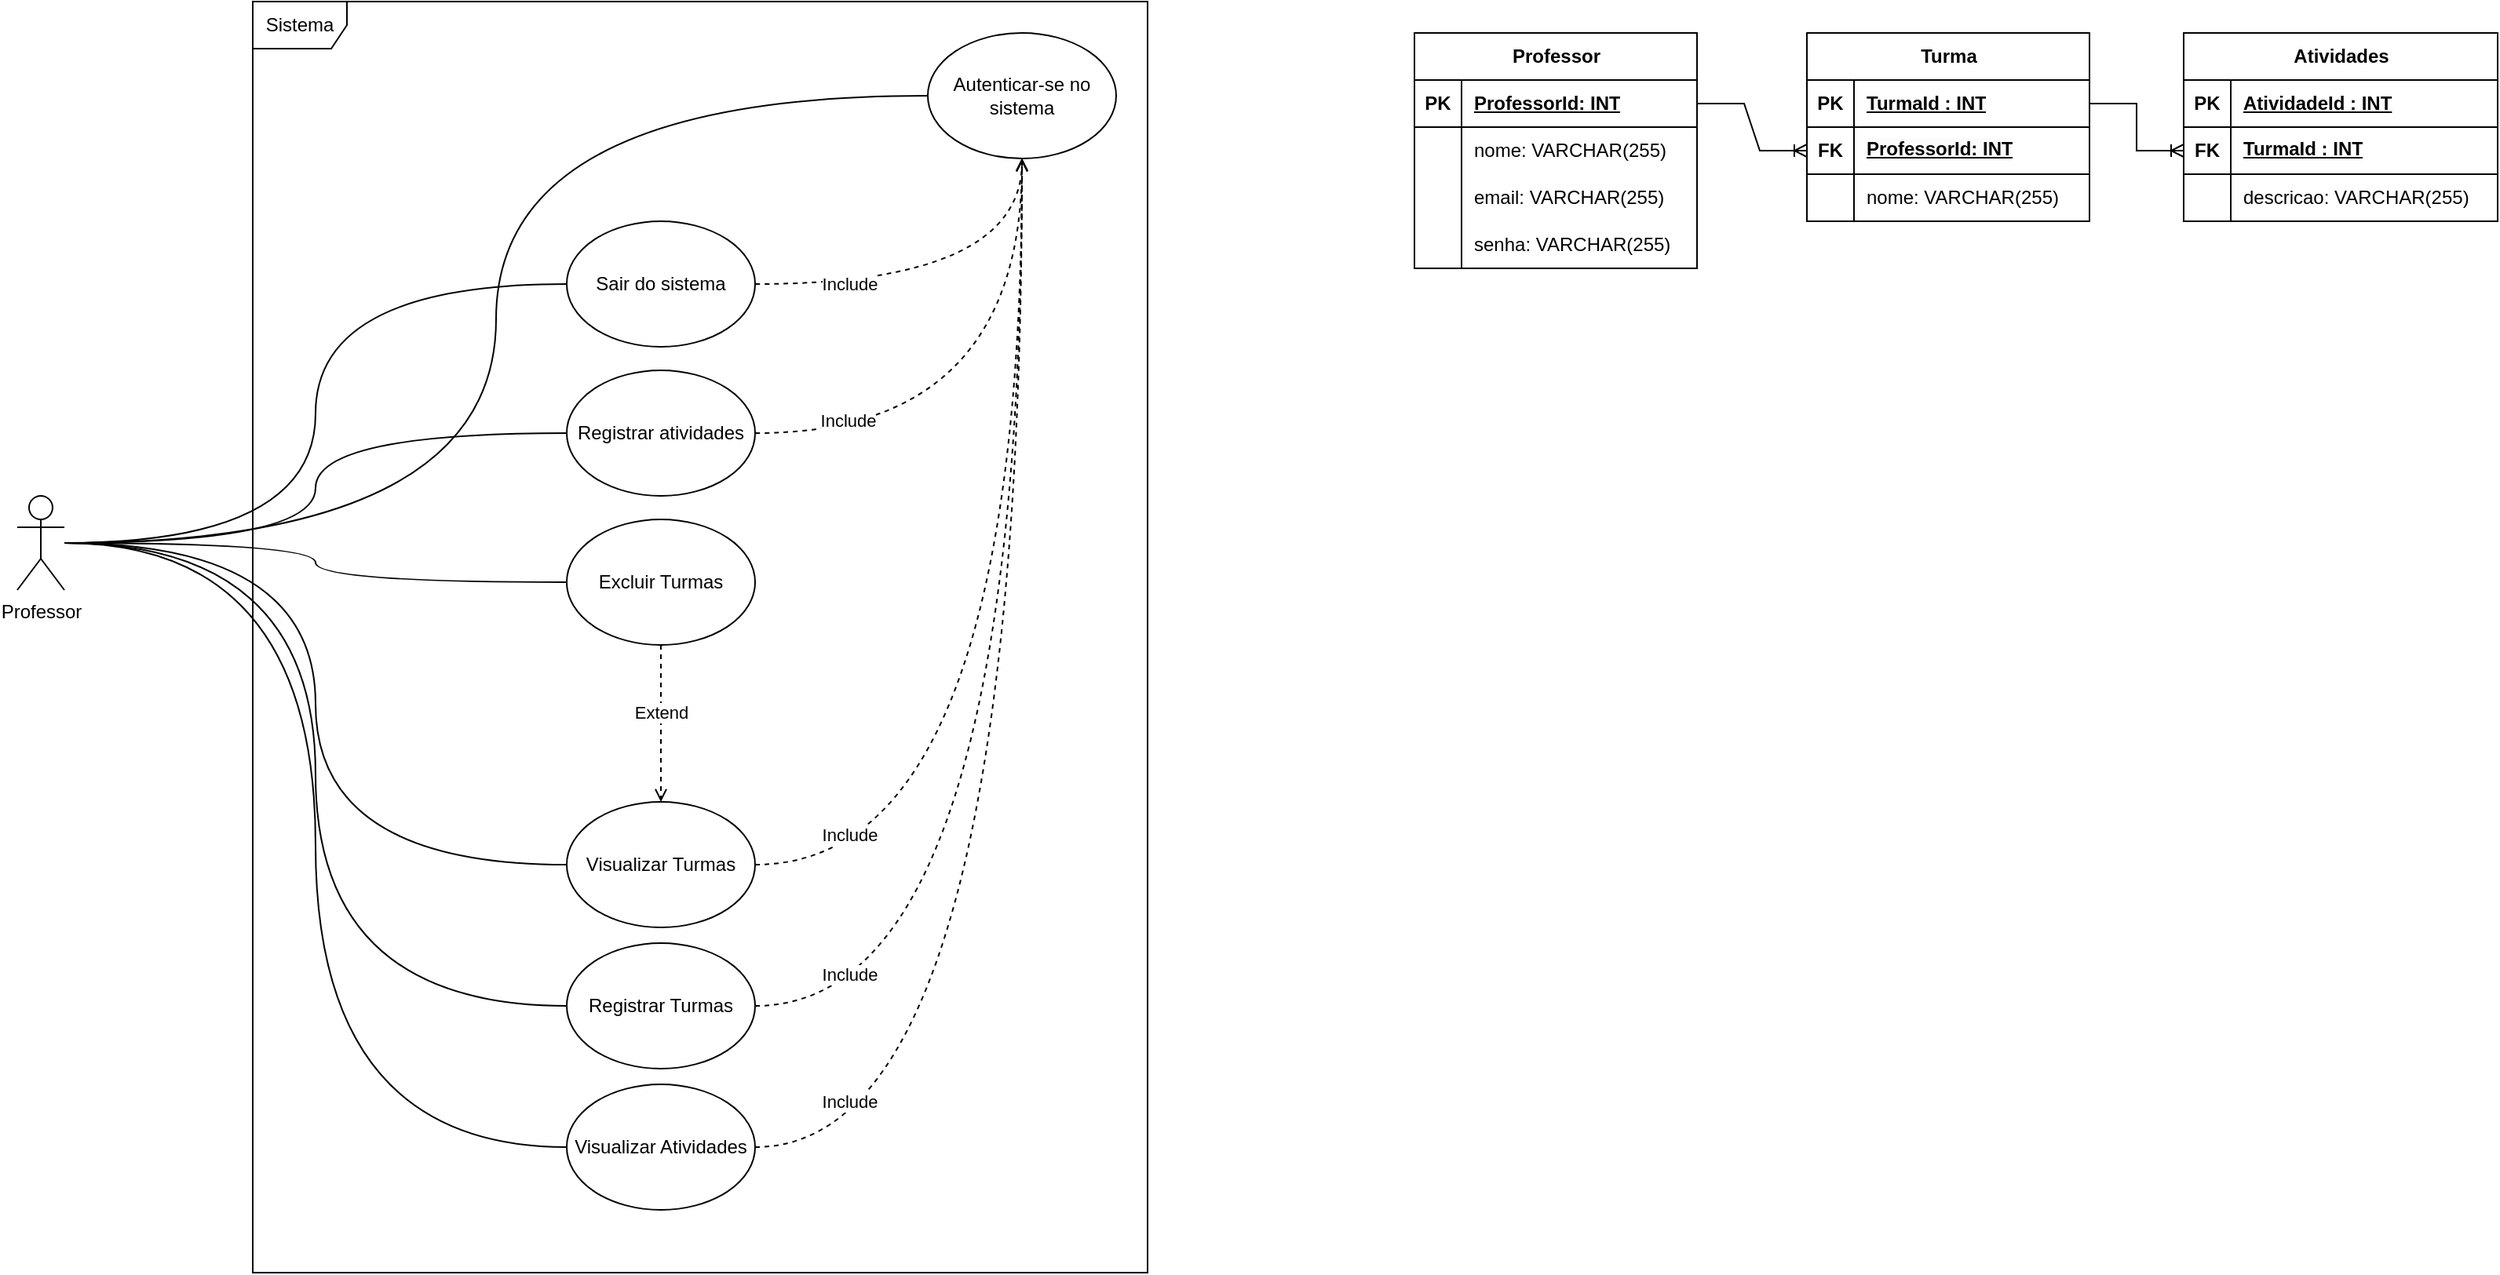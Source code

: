<mxfile version="24.7.16">
  <diagram name="Página-1" id="A4RaW9yn0xi2-TrskW3H">
    <mxGraphModel dx="1436" dy="705" grid="1" gridSize="10" guides="1" tooltips="1" connect="1" arrows="1" fold="1" page="1" pageScale="1" pageWidth="827" pageHeight="1169" math="0" shadow="0">
      <root>
        <mxCell id="0" />
        <mxCell id="1" parent="0" />
        <mxCell id="CM53chvCk5onh9fYnqHx-1" value="Sistema" style="shape=umlFrame;whiteSpace=wrap;html=1;pointerEvents=0;" vertex="1" parent="1">
          <mxGeometry x="170" y="20" width="570" height="810" as="geometry" />
        </mxCell>
        <mxCell id="CM53chvCk5onh9fYnqHx-10" style="edgeStyle=orthogonalEdgeStyle;rounded=0;orthogonalLoop=1;jettySize=auto;html=1;entryX=0;entryY=0.5;entryDx=0;entryDy=0;endArrow=none;endFill=0;curved=1;" edge="1" parent="1" source="CM53chvCk5onh9fYnqHx-2" target="CM53chvCk5onh9fYnqHx-3">
          <mxGeometry relative="1" as="geometry" />
        </mxCell>
        <mxCell id="CM53chvCk5onh9fYnqHx-11" style="edgeStyle=orthogonalEdgeStyle;rounded=0;orthogonalLoop=1;jettySize=auto;html=1;entryX=0;entryY=0.5;entryDx=0;entryDy=0;endArrow=none;endFill=0;curved=1;" edge="1" parent="1" source="CM53chvCk5onh9fYnqHx-2" target="CM53chvCk5onh9fYnqHx-4">
          <mxGeometry relative="1" as="geometry" />
        </mxCell>
        <mxCell id="CM53chvCk5onh9fYnqHx-12" style="edgeStyle=orthogonalEdgeStyle;rounded=0;orthogonalLoop=1;jettySize=auto;html=1;entryX=0;entryY=0.5;entryDx=0;entryDy=0;endArrow=none;endFill=0;curved=1;" edge="1" parent="1" source="CM53chvCk5onh9fYnqHx-2" target="CM53chvCk5onh9fYnqHx-5">
          <mxGeometry relative="1" as="geometry" />
        </mxCell>
        <mxCell id="CM53chvCk5onh9fYnqHx-13" style="edgeStyle=orthogonalEdgeStyle;rounded=0;orthogonalLoop=1;jettySize=auto;html=1;endArrow=none;endFill=0;curved=1;" edge="1" parent="1" source="CM53chvCk5onh9fYnqHx-2" target="CM53chvCk5onh9fYnqHx-6">
          <mxGeometry relative="1" as="geometry" />
        </mxCell>
        <mxCell id="CM53chvCk5onh9fYnqHx-14" style="edgeStyle=orthogonalEdgeStyle;rounded=0;orthogonalLoop=1;jettySize=auto;html=1;entryX=0;entryY=0.5;entryDx=0;entryDy=0;endArrow=none;endFill=0;curved=1;" edge="1" parent="1" source="CM53chvCk5onh9fYnqHx-2" target="CM53chvCk5onh9fYnqHx-7">
          <mxGeometry relative="1" as="geometry" />
        </mxCell>
        <mxCell id="CM53chvCk5onh9fYnqHx-15" style="edgeStyle=orthogonalEdgeStyle;rounded=0;orthogonalLoop=1;jettySize=auto;html=1;entryX=0;entryY=0.5;entryDx=0;entryDy=0;endArrow=none;endFill=0;curved=1;" edge="1" parent="1" source="CM53chvCk5onh9fYnqHx-2" target="CM53chvCk5onh9fYnqHx-8">
          <mxGeometry relative="1" as="geometry" />
        </mxCell>
        <mxCell id="CM53chvCk5onh9fYnqHx-16" style="edgeStyle=orthogonalEdgeStyle;rounded=0;orthogonalLoop=1;jettySize=auto;html=1;entryX=0;entryY=0.5;entryDx=0;entryDy=0;endArrow=none;endFill=0;curved=1;" edge="1" parent="1" source="CM53chvCk5onh9fYnqHx-2" target="CM53chvCk5onh9fYnqHx-9">
          <mxGeometry relative="1" as="geometry" />
        </mxCell>
        <mxCell id="CM53chvCk5onh9fYnqHx-2" value="Professor" style="shape=umlActor;verticalLabelPosition=bottom;verticalAlign=top;html=1;outlineConnect=0;" vertex="1" parent="1">
          <mxGeometry x="20" y="335" width="30" height="60" as="geometry" />
        </mxCell>
        <mxCell id="CM53chvCk5onh9fYnqHx-3" value="Autenticar-se no sistema" style="ellipse;whiteSpace=wrap;html=1;" vertex="1" parent="1">
          <mxGeometry x="600" y="40" width="120" height="80" as="geometry" />
        </mxCell>
        <mxCell id="CM53chvCk5onh9fYnqHx-17" style="edgeStyle=orthogonalEdgeStyle;rounded=0;orthogonalLoop=1;jettySize=auto;html=1;entryX=0.5;entryY=1;entryDx=0;entryDy=0;endArrow=open;endFill=0;dashed=1;curved=1;" edge="1" parent="1" source="CM53chvCk5onh9fYnqHx-4" target="CM53chvCk5onh9fYnqHx-3">
          <mxGeometry relative="1" as="geometry" />
        </mxCell>
        <mxCell id="CM53chvCk5onh9fYnqHx-19" value="Include" style="edgeLabel;html=1;align=center;verticalAlign=middle;resizable=0;points=[];" vertex="1" connectable="0" parent="CM53chvCk5onh9fYnqHx-17">
          <mxGeometry x="-0.056" y="16" relative="1" as="geometry">
            <mxPoint x="-58" y="16" as="offset" />
          </mxGeometry>
        </mxCell>
        <mxCell id="CM53chvCk5onh9fYnqHx-4" value="Sair do sistema" style="ellipse;whiteSpace=wrap;html=1;" vertex="1" parent="1">
          <mxGeometry x="370" y="160" width="120" height="80" as="geometry" />
        </mxCell>
        <mxCell id="CM53chvCk5onh9fYnqHx-5" value="Registrar atividades" style="ellipse;whiteSpace=wrap;html=1;" vertex="1" parent="1">
          <mxGeometry x="370" y="255" width="120" height="80" as="geometry" />
        </mxCell>
        <mxCell id="CM53chvCk5onh9fYnqHx-40" style="edgeStyle=orthogonalEdgeStyle;rounded=0;orthogonalLoop=1;jettySize=auto;html=1;entryX=0.5;entryY=0;entryDx=0;entryDy=0;dashed=1;endArrow=open;endFill=0;" edge="1" parent="1" source="CM53chvCk5onh9fYnqHx-6" target="CM53chvCk5onh9fYnqHx-7">
          <mxGeometry relative="1" as="geometry" />
        </mxCell>
        <mxCell id="CM53chvCk5onh9fYnqHx-41" value="Extend" style="edgeLabel;html=1;align=center;verticalAlign=middle;resizable=0;points=[];" vertex="1" connectable="0" parent="CM53chvCk5onh9fYnqHx-40">
          <mxGeometry x="-0.14" y="-4" relative="1" as="geometry">
            <mxPoint x="4" as="offset" />
          </mxGeometry>
        </mxCell>
        <mxCell id="CM53chvCk5onh9fYnqHx-6" value="Excluir Turmas" style="ellipse;whiteSpace=wrap;html=1;" vertex="1" parent="1">
          <mxGeometry x="370" y="350" width="120" height="80" as="geometry" />
        </mxCell>
        <mxCell id="CM53chvCk5onh9fYnqHx-7" value="Visualizar Turmas" style="ellipse;whiteSpace=wrap;html=1;" vertex="1" parent="1">
          <mxGeometry x="370" y="530" width="120" height="80" as="geometry" />
        </mxCell>
        <mxCell id="CM53chvCk5onh9fYnqHx-8" value="Registrar Turmas" style="ellipse;whiteSpace=wrap;html=1;" vertex="1" parent="1">
          <mxGeometry x="370" y="620" width="120" height="80" as="geometry" />
        </mxCell>
        <mxCell id="CM53chvCk5onh9fYnqHx-9" value="Visualizar Atividades" style="ellipse;whiteSpace=wrap;html=1;" vertex="1" parent="1">
          <mxGeometry x="370" y="710" width="120" height="80" as="geometry" />
        </mxCell>
        <mxCell id="CM53chvCk5onh9fYnqHx-22" style="edgeStyle=orthogonalEdgeStyle;rounded=0;orthogonalLoop=1;jettySize=auto;html=1;endArrow=open;endFill=0;dashed=1;curved=1;exitX=1;exitY=0.5;exitDx=0;exitDy=0;" edge="1" parent="1" source="CM53chvCk5onh9fYnqHx-5">
          <mxGeometry relative="1" as="geometry">
            <mxPoint x="500" y="210" as="sourcePoint" />
            <mxPoint x="660" y="120" as="targetPoint" />
          </mxGeometry>
        </mxCell>
        <mxCell id="CM53chvCk5onh9fYnqHx-39" value="Include" style="edgeLabel;html=1;align=center;verticalAlign=middle;resizable=0;points=[];" vertex="1" connectable="0" parent="CM53chvCk5onh9fYnqHx-22">
          <mxGeometry x="-0.661" y="8" relative="1" as="geometry">
            <mxPoint as="offset" />
          </mxGeometry>
        </mxCell>
        <mxCell id="CM53chvCk5onh9fYnqHx-26" style="edgeStyle=orthogonalEdgeStyle;rounded=0;orthogonalLoop=1;jettySize=auto;html=1;endArrow=open;endFill=0;dashed=1;curved=1;exitX=1;exitY=0.5;exitDx=0;exitDy=0;entryX=0.5;entryY=1;entryDx=0;entryDy=0;" edge="1" parent="1" source="CM53chvCk5onh9fYnqHx-7" target="CM53chvCk5onh9fYnqHx-3">
          <mxGeometry relative="1" as="geometry">
            <mxPoint x="500" y="400" as="sourcePoint" />
            <mxPoint x="670" y="130" as="targetPoint" />
          </mxGeometry>
        </mxCell>
        <mxCell id="CM53chvCk5onh9fYnqHx-27" value="Include" style="edgeLabel;html=1;align=center;verticalAlign=middle;resizable=0;points=[];" vertex="1" connectable="0" parent="CM53chvCk5onh9fYnqHx-26">
          <mxGeometry x="-0.056" y="16" relative="1" as="geometry">
            <mxPoint x="-94" y="103" as="offset" />
          </mxGeometry>
        </mxCell>
        <mxCell id="CM53chvCk5onh9fYnqHx-32" style="edgeStyle=orthogonalEdgeStyle;rounded=0;orthogonalLoop=1;jettySize=auto;html=1;endArrow=open;endFill=0;dashed=1;curved=1;exitX=1;exitY=0.5;exitDx=0;exitDy=0;entryX=0.5;entryY=1;entryDx=0;entryDy=0;" edge="1" parent="1" source="CM53chvCk5onh9fYnqHx-8" target="CM53chvCk5onh9fYnqHx-3">
          <mxGeometry relative="1" as="geometry">
            <mxPoint x="500" y="500" as="sourcePoint" />
            <mxPoint x="670" y="130" as="targetPoint" />
          </mxGeometry>
        </mxCell>
        <mxCell id="CM53chvCk5onh9fYnqHx-33" value="Include" style="edgeLabel;html=1;align=center;verticalAlign=middle;resizable=0;points=[];" vertex="1" connectable="0" parent="CM53chvCk5onh9fYnqHx-32">
          <mxGeometry x="-0.056" y="16" relative="1" as="geometry">
            <mxPoint x="-94" y="145" as="offset" />
          </mxGeometry>
        </mxCell>
        <mxCell id="CM53chvCk5onh9fYnqHx-34" style="edgeStyle=orthogonalEdgeStyle;rounded=0;orthogonalLoop=1;jettySize=auto;html=1;endArrow=open;endFill=0;dashed=1;curved=1;exitX=1;exitY=0.5;exitDx=0;exitDy=0;entryX=0.5;entryY=1;entryDx=0;entryDy=0;" edge="1" parent="1" source="CM53chvCk5onh9fYnqHx-9" target="CM53chvCk5onh9fYnqHx-3">
          <mxGeometry relative="1" as="geometry">
            <mxPoint x="500" y="595" as="sourcePoint" />
            <mxPoint x="670" y="130" as="targetPoint" />
          </mxGeometry>
        </mxCell>
        <mxCell id="CM53chvCk5onh9fYnqHx-35" value="Include" style="edgeLabel;html=1;align=center;verticalAlign=middle;resizable=0;points=[];" vertex="1" connectable="0" parent="CM53chvCk5onh9fYnqHx-34">
          <mxGeometry x="-0.056" y="16" relative="1" as="geometry">
            <mxPoint x="-94" y="178" as="offset" />
          </mxGeometry>
        </mxCell>
        <mxCell id="CM53chvCk5onh9fYnqHx-43" value="Professor" style="shape=table;startSize=30;container=1;collapsible=1;childLayout=tableLayout;fixedRows=1;rowLines=0;fontStyle=1;align=center;resizeLast=1;html=1;" vertex="1" parent="1">
          <mxGeometry x="910" y="40" width="180" height="150" as="geometry" />
        </mxCell>
        <mxCell id="CM53chvCk5onh9fYnqHx-44" value="" style="shape=tableRow;horizontal=0;startSize=0;swimlaneHead=0;swimlaneBody=0;fillColor=none;collapsible=0;dropTarget=0;points=[[0,0.5],[1,0.5]];portConstraint=eastwest;top=0;left=0;right=0;bottom=1;" vertex="1" parent="CM53chvCk5onh9fYnqHx-43">
          <mxGeometry y="30" width="180" height="30" as="geometry" />
        </mxCell>
        <mxCell id="CM53chvCk5onh9fYnqHx-45" value="PK" style="shape=partialRectangle;connectable=0;fillColor=none;top=0;left=0;bottom=0;right=0;fontStyle=1;overflow=hidden;whiteSpace=wrap;html=1;" vertex="1" parent="CM53chvCk5onh9fYnqHx-44">
          <mxGeometry width="30" height="30" as="geometry">
            <mxRectangle width="30" height="30" as="alternateBounds" />
          </mxGeometry>
        </mxCell>
        <mxCell id="CM53chvCk5onh9fYnqHx-46" value="ProfessorId: INT" style="shape=partialRectangle;connectable=0;fillColor=none;top=0;left=0;bottom=0;right=0;align=left;spacingLeft=6;fontStyle=5;overflow=hidden;whiteSpace=wrap;html=1;" vertex="1" parent="CM53chvCk5onh9fYnqHx-44">
          <mxGeometry x="30" width="150" height="30" as="geometry">
            <mxRectangle width="150" height="30" as="alternateBounds" />
          </mxGeometry>
        </mxCell>
        <mxCell id="CM53chvCk5onh9fYnqHx-47" value="" style="shape=tableRow;horizontal=0;startSize=0;swimlaneHead=0;swimlaneBody=0;fillColor=none;collapsible=0;dropTarget=0;points=[[0,0.5],[1,0.5]];portConstraint=eastwest;top=0;left=0;right=0;bottom=0;" vertex="1" parent="CM53chvCk5onh9fYnqHx-43">
          <mxGeometry y="60" width="180" height="30" as="geometry" />
        </mxCell>
        <mxCell id="CM53chvCk5onh9fYnqHx-48" value="" style="shape=partialRectangle;connectable=0;fillColor=none;top=0;left=0;bottom=0;right=0;editable=1;overflow=hidden;whiteSpace=wrap;html=1;" vertex="1" parent="CM53chvCk5onh9fYnqHx-47">
          <mxGeometry width="30" height="30" as="geometry">
            <mxRectangle width="30" height="30" as="alternateBounds" />
          </mxGeometry>
        </mxCell>
        <mxCell id="CM53chvCk5onh9fYnqHx-49" value="nome: VARCHAR(255)" style="shape=partialRectangle;connectable=0;fillColor=none;top=0;left=0;bottom=0;right=0;align=left;spacingLeft=6;overflow=hidden;whiteSpace=wrap;html=1;" vertex="1" parent="CM53chvCk5onh9fYnqHx-47">
          <mxGeometry x="30" width="150" height="30" as="geometry">
            <mxRectangle width="150" height="30" as="alternateBounds" />
          </mxGeometry>
        </mxCell>
        <mxCell id="CM53chvCk5onh9fYnqHx-50" value="" style="shape=tableRow;horizontal=0;startSize=0;swimlaneHead=0;swimlaneBody=0;fillColor=none;collapsible=0;dropTarget=0;points=[[0,0.5],[1,0.5]];portConstraint=eastwest;top=0;left=0;right=0;bottom=0;" vertex="1" parent="CM53chvCk5onh9fYnqHx-43">
          <mxGeometry y="90" width="180" height="30" as="geometry" />
        </mxCell>
        <mxCell id="CM53chvCk5onh9fYnqHx-51" value="" style="shape=partialRectangle;connectable=0;fillColor=none;top=0;left=0;bottom=0;right=0;editable=1;overflow=hidden;whiteSpace=wrap;html=1;" vertex="1" parent="CM53chvCk5onh9fYnqHx-50">
          <mxGeometry width="30" height="30" as="geometry">
            <mxRectangle width="30" height="30" as="alternateBounds" />
          </mxGeometry>
        </mxCell>
        <mxCell id="CM53chvCk5onh9fYnqHx-52" value="email: VARCHAR(255)" style="shape=partialRectangle;connectable=0;fillColor=none;top=0;left=0;bottom=0;right=0;align=left;spacingLeft=6;overflow=hidden;whiteSpace=wrap;html=1;" vertex="1" parent="CM53chvCk5onh9fYnqHx-50">
          <mxGeometry x="30" width="150" height="30" as="geometry">
            <mxRectangle width="150" height="30" as="alternateBounds" />
          </mxGeometry>
        </mxCell>
        <mxCell id="CM53chvCk5onh9fYnqHx-53" value="" style="shape=tableRow;horizontal=0;startSize=0;swimlaneHead=0;swimlaneBody=0;fillColor=none;collapsible=0;dropTarget=0;points=[[0,0.5],[1,0.5]];portConstraint=eastwest;top=0;left=0;right=0;bottom=0;" vertex="1" parent="CM53chvCk5onh9fYnqHx-43">
          <mxGeometry y="120" width="180" height="30" as="geometry" />
        </mxCell>
        <mxCell id="CM53chvCk5onh9fYnqHx-54" value="" style="shape=partialRectangle;connectable=0;fillColor=none;top=0;left=0;bottom=0;right=0;editable=1;overflow=hidden;whiteSpace=wrap;html=1;" vertex="1" parent="CM53chvCk5onh9fYnqHx-53">
          <mxGeometry width="30" height="30" as="geometry">
            <mxRectangle width="30" height="30" as="alternateBounds" />
          </mxGeometry>
        </mxCell>
        <mxCell id="CM53chvCk5onh9fYnqHx-55" value="senha: VARCHAR(255)" style="shape=partialRectangle;connectable=0;fillColor=none;top=0;left=0;bottom=0;right=0;align=left;spacingLeft=6;overflow=hidden;whiteSpace=wrap;html=1;" vertex="1" parent="CM53chvCk5onh9fYnqHx-53">
          <mxGeometry x="30" width="150" height="30" as="geometry">
            <mxRectangle width="150" height="30" as="alternateBounds" />
          </mxGeometry>
        </mxCell>
        <mxCell id="CM53chvCk5onh9fYnqHx-56" value="Turma" style="shape=table;startSize=30;container=1;collapsible=1;childLayout=tableLayout;fixedRows=1;rowLines=0;fontStyle=1;align=center;resizeLast=1;html=1;" vertex="1" parent="1">
          <mxGeometry x="1160" y="40" width="180" height="120" as="geometry" />
        </mxCell>
        <mxCell id="CM53chvCk5onh9fYnqHx-57" value="" style="shape=tableRow;horizontal=0;startSize=0;swimlaneHead=0;swimlaneBody=0;fillColor=none;collapsible=0;dropTarget=0;points=[[0,0.5],[1,0.5]];portConstraint=eastwest;top=0;left=0;right=0;bottom=1;" vertex="1" parent="CM53chvCk5onh9fYnqHx-56">
          <mxGeometry y="30" width="180" height="30" as="geometry" />
        </mxCell>
        <mxCell id="CM53chvCk5onh9fYnqHx-58" value="PK" style="shape=partialRectangle;connectable=0;fillColor=none;top=0;left=0;bottom=0;right=0;fontStyle=1;overflow=hidden;whiteSpace=wrap;html=1;" vertex="1" parent="CM53chvCk5onh9fYnqHx-57">
          <mxGeometry width="30" height="30" as="geometry">
            <mxRectangle width="30" height="30" as="alternateBounds" />
          </mxGeometry>
        </mxCell>
        <mxCell id="CM53chvCk5onh9fYnqHx-59" value="TurmaId : INT" style="shape=partialRectangle;connectable=0;fillColor=none;top=0;left=0;bottom=0;right=0;align=left;spacingLeft=6;fontStyle=5;overflow=hidden;whiteSpace=wrap;html=1;" vertex="1" parent="CM53chvCk5onh9fYnqHx-57">
          <mxGeometry x="30" width="150" height="30" as="geometry">
            <mxRectangle width="150" height="30" as="alternateBounds" />
          </mxGeometry>
        </mxCell>
        <mxCell id="CM53chvCk5onh9fYnqHx-69" style="shape=tableRow;horizontal=0;startSize=0;swimlaneHead=0;swimlaneBody=0;fillColor=none;collapsible=0;dropTarget=0;points=[[0,0.5],[1,0.5]];portConstraint=eastwest;top=0;left=0;right=0;bottom=1;" vertex="1" parent="CM53chvCk5onh9fYnqHx-56">
          <mxGeometry y="60" width="180" height="30" as="geometry" />
        </mxCell>
        <mxCell id="CM53chvCk5onh9fYnqHx-70" value="FK" style="shape=partialRectangle;connectable=0;fillColor=none;top=0;left=0;bottom=0;right=0;fontStyle=1;overflow=hidden;whiteSpace=wrap;html=1;" vertex="1" parent="CM53chvCk5onh9fYnqHx-69">
          <mxGeometry width="30" height="30" as="geometry">
            <mxRectangle width="30" height="30" as="alternateBounds" />
          </mxGeometry>
        </mxCell>
        <mxCell id="CM53chvCk5onh9fYnqHx-71" value="&lt;span style=&quot;color: rgb(0, 0, 0); font-family: Helvetica; font-size: 12px; font-style: normal; font-variant-ligatures: normal; font-variant-caps: normal; font-weight: 700; letter-spacing: normal; orphans: 2; text-indent: 0px; text-transform: none; widows: 2; word-spacing: 0px; -webkit-text-stroke-width: 0px; white-space: normal; background-color: rgb(251, 251, 251); text-decoration: underline; float: none; display: inline !important;&quot;&gt;ProfessorId: INT&lt;/span&gt;&lt;div&gt;&lt;br&gt;&lt;/div&gt;" style="shape=partialRectangle;connectable=0;fillColor=none;top=0;left=0;bottom=0;right=0;align=left;spacingLeft=6;fontStyle=5;overflow=hidden;whiteSpace=wrap;html=1;verticalAlign=top;" vertex="1" parent="CM53chvCk5onh9fYnqHx-69">
          <mxGeometry x="30" width="150" height="30" as="geometry">
            <mxRectangle width="150" height="30" as="alternateBounds" />
          </mxGeometry>
        </mxCell>
        <mxCell id="CM53chvCk5onh9fYnqHx-60" value="" style="shape=tableRow;horizontal=0;startSize=0;swimlaneHead=0;swimlaneBody=0;fillColor=none;collapsible=0;dropTarget=0;points=[[0,0.5],[1,0.5]];portConstraint=eastwest;top=0;left=0;right=0;bottom=0;" vertex="1" parent="CM53chvCk5onh9fYnqHx-56">
          <mxGeometry y="90" width="180" height="30" as="geometry" />
        </mxCell>
        <mxCell id="CM53chvCk5onh9fYnqHx-61" value="" style="shape=partialRectangle;connectable=0;fillColor=none;top=0;left=0;bottom=0;right=0;editable=1;overflow=hidden;whiteSpace=wrap;html=1;" vertex="1" parent="CM53chvCk5onh9fYnqHx-60">
          <mxGeometry width="30" height="30" as="geometry">
            <mxRectangle width="30" height="30" as="alternateBounds" />
          </mxGeometry>
        </mxCell>
        <mxCell id="CM53chvCk5onh9fYnqHx-62" value="nome: VARCHAR(255)" style="shape=partialRectangle;connectable=0;fillColor=none;top=0;left=0;bottom=0;right=0;align=left;spacingLeft=6;overflow=hidden;whiteSpace=wrap;html=1;" vertex="1" parent="CM53chvCk5onh9fYnqHx-60">
          <mxGeometry x="30" width="150" height="30" as="geometry">
            <mxRectangle width="150" height="30" as="alternateBounds" />
          </mxGeometry>
        </mxCell>
        <mxCell id="CM53chvCk5onh9fYnqHx-72" value="" style="edgeStyle=entityRelationEdgeStyle;fontSize=12;html=1;endArrow=ERoneToMany;rounded=0;exitX=1;exitY=0.5;exitDx=0;exitDy=0;entryX=0;entryY=0.5;entryDx=0;entryDy=0;" edge="1" parent="1" source="CM53chvCk5onh9fYnqHx-44" target="CM53chvCk5onh9fYnqHx-69">
          <mxGeometry width="100" height="100" relative="1" as="geometry">
            <mxPoint x="810" y="140" as="sourcePoint" />
            <mxPoint x="910" y="40" as="targetPoint" />
          </mxGeometry>
        </mxCell>
        <mxCell id="CM53chvCk5onh9fYnqHx-73" value="Atividades" style="shape=table;startSize=30;container=1;collapsible=1;childLayout=tableLayout;fixedRows=1;rowLines=0;fontStyle=1;align=center;resizeLast=1;html=1;" vertex="1" parent="1">
          <mxGeometry x="1400" y="40" width="200" height="120" as="geometry" />
        </mxCell>
        <mxCell id="CM53chvCk5onh9fYnqHx-74" value="" style="shape=tableRow;horizontal=0;startSize=0;swimlaneHead=0;swimlaneBody=0;fillColor=none;collapsible=0;dropTarget=0;points=[[0,0.5],[1,0.5]];portConstraint=eastwest;top=0;left=0;right=0;bottom=1;" vertex="1" parent="CM53chvCk5onh9fYnqHx-73">
          <mxGeometry y="30" width="200" height="30" as="geometry" />
        </mxCell>
        <mxCell id="CM53chvCk5onh9fYnqHx-75" value="PK" style="shape=partialRectangle;connectable=0;fillColor=none;top=0;left=0;bottom=0;right=0;fontStyle=1;overflow=hidden;whiteSpace=wrap;html=1;" vertex="1" parent="CM53chvCk5onh9fYnqHx-74">
          <mxGeometry width="30" height="30" as="geometry">
            <mxRectangle width="30" height="30" as="alternateBounds" />
          </mxGeometry>
        </mxCell>
        <mxCell id="CM53chvCk5onh9fYnqHx-76" value="AtividadeId : INT" style="shape=partialRectangle;connectable=0;fillColor=none;top=0;left=0;bottom=0;right=0;align=left;spacingLeft=6;fontStyle=5;overflow=hidden;whiteSpace=wrap;html=1;" vertex="1" parent="CM53chvCk5onh9fYnqHx-74">
          <mxGeometry x="30" width="170" height="30" as="geometry">
            <mxRectangle width="170" height="30" as="alternateBounds" />
          </mxGeometry>
        </mxCell>
        <mxCell id="CM53chvCk5onh9fYnqHx-77" style="shape=tableRow;horizontal=0;startSize=0;swimlaneHead=0;swimlaneBody=0;fillColor=none;collapsible=0;dropTarget=0;points=[[0,0.5],[1,0.5]];portConstraint=eastwest;top=0;left=0;right=0;bottom=1;" vertex="1" parent="CM53chvCk5onh9fYnqHx-73">
          <mxGeometry y="60" width="200" height="30" as="geometry" />
        </mxCell>
        <mxCell id="CM53chvCk5onh9fYnqHx-78" value="FK" style="shape=partialRectangle;connectable=0;fillColor=none;top=0;left=0;bottom=0;right=0;fontStyle=1;overflow=hidden;whiteSpace=wrap;html=1;" vertex="1" parent="CM53chvCk5onh9fYnqHx-77">
          <mxGeometry width="30" height="30" as="geometry">
            <mxRectangle width="30" height="30" as="alternateBounds" />
          </mxGeometry>
        </mxCell>
        <mxCell id="CM53chvCk5onh9fYnqHx-79" value="&lt;div&gt;TurmaId : INT&lt;br&gt;&lt;/div&gt;" style="shape=partialRectangle;connectable=0;fillColor=none;top=0;left=0;bottom=0;right=0;align=left;spacingLeft=6;fontStyle=5;overflow=hidden;whiteSpace=wrap;html=1;verticalAlign=top;" vertex="1" parent="CM53chvCk5onh9fYnqHx-77">
          <mxGeometry x="30" width="170" height="30" as="geometry">
            <mxRectangle width="170" height="30" as="alternateBounds" />
          </mxGeometry>
        </mxCell>
        <mxCell id="CM53chvCk5onh9fYnqHx-80" value="" style="shape=tableRow;horizontal=0;startSize=0;swimlaneHead=0;swimlaneBody=0;fillColor=none;collapsible=0;dropTarget=0;points=[[0,0.5],[1,0.5]];portConstraint=eastwest;top=0;left=0;right=0;bottom=0;" vertex="1" parent="CM53chvCk5onh9fYnqHx-73">
          <mxGeometry y="90" width="200" height="30" as="geometry" />
        </mxCell>
        <mxCell id="CM53chvCk5onh9fYnqHx-81" value="" style="shape=partialRectangle;connectable=0;fillColor=none;top=0;left=0;bottom=0;right=0;editable=1;overflow=hidden;whiteSpace=wrap;html=1;" vertex="1" parent="CM53chvCk5onh9fYnqHx-80">
          <mxGeometry width="30" height="30" as="geometry">
            <mxRectangle width="30" height="30" as="alternateBounds" />
          </mxGeometry>
        </mxCell>
        <mxCell id="CM53chvCk5onh9fYnqHx-82" value="descricao: VARCHAR(255)" style="shape=partialRectangle;connectable=0;fillColor=none;top=0;left=0;bottom=0;right=0;align=left;spacingLeft=6;overflow=hidden;whiteSpace=wrap;html=1;" vertex="1" parent="CM53chvCk5onh9fYnqHx-80">
          <mxGeometry x="30" width="170" height="30" as="geometry">
            <mxRectangle width="170" height="30" as="alternateBounds" />
          </mxGeometry>
        </mxCell>
        <mxCell id="CM53chvCk5onh9fYnqHx-83" value="" style="edgeStyle=entityRelationEdgeStyle;fontSize=12;html=1;endArrow=ERoneToMany;rounded=0;exitX=1;exitY=0.5;exitDx=0;exitDy=0;entryX=0;entryY=0.5;entryDx=0;entryDy=0;" edge="1" parent="1" source="CM53chvCk5onh9fYnqHx-57" target="CM53chvCk5onh9fYnqHx-77">
          <mxGeometry width="100" height="100" relative="1" as="geometry">
            <mxPoint x="1100" y="95" as="sourcePoint" />
            <mxPoint x="1210" y="125" as="targetPoint" />
          </mxGeometry>
        </mxCell>
      </root>
    </mxGraphModel>
  </diagram>
</mxfile>
